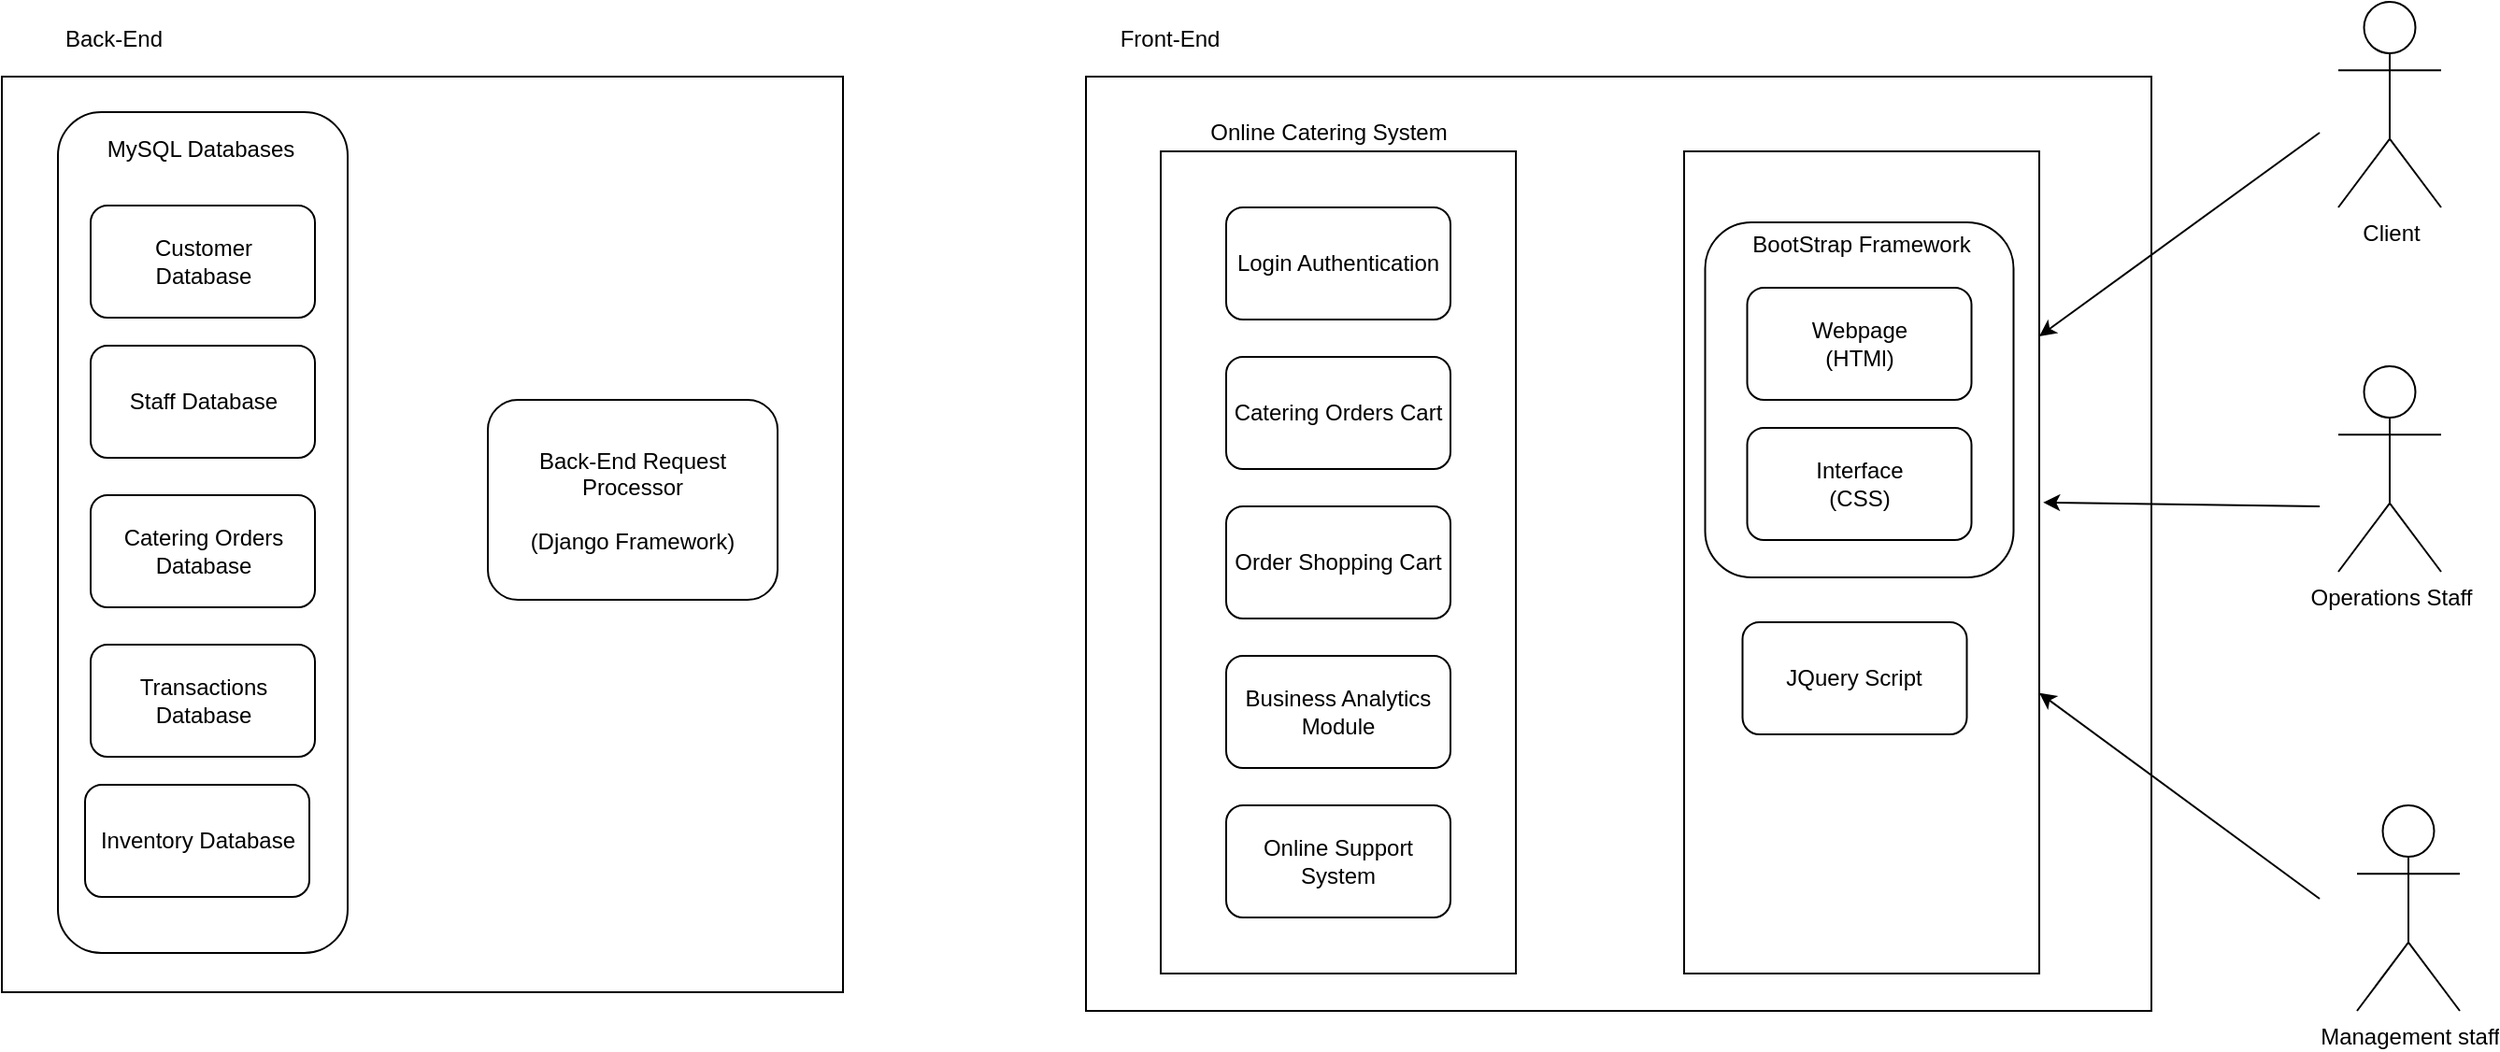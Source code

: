 <mxfile version="13.6.10" type="github">
  <diagram id="Uiol1SnUfE1j45obXhNL" name="Page-1">
    <mxGraphModel dx="2842" dy="898" grid="1" gridSize="10" guides="1" tooltips="1" connect="1" arrows="1" fold="1" page="1" pageScale="1" pageWidth="1169" pageHeight="827" math="0" shadow="0">
      <root>
        <mxCell id="0" />
        <mxCell id="1" parent="0" />
        <mxCell id="VPgzE5QrAe7zwuN9dMEH-3" value="" style="rounded=0;whiteSpace=wrap;html=1;" parent="1" vertex="1">
          <mxGeometry x="380" y="140" width="570" height="500" as="geometry" />
        </mxCell>
        <mxCell id="wQGJhoNylOPmHoqxIN_d-5" value="" style="rounded=0;whiteSpace=wrap;html=1;" vertex="1" parent="1">
          <mxGeometry x="700" y="180" width="190" height="440" as="geometry" />
        </mxCell>
        <mxCell id="2aSgEpUVukIeS3NCcZiI-8" value="" style="rounded=1;whiteSpace=wrap;html=1;" parent="1" vertex="1">
          <mxGeometry x="711.25" y="218" width="165" height="190" as="geometry" />
        </mxCell>
        <mxCell id="bI4hTeVT0tQoFy_GIRa0-6" value="" style="rounded=0;whiteSpace=wrap;html=1;" parent="1" vertex="1">
          <mxGeometry x="-200" y="140" width="450" height="490" as="geometry" />
        </mxCell>
        <mxCell id="2aSgEpUVukIeS3NCcZiI-6" value="" style="rounded=1;whiteSpace=wrap;html=1;" parent="1" vertex="1">
          <mxGeometry x="-170" y="159" width="155" height="450" as="geometry" />
        </mxCell>
        <mxCell id="bI4hTeVT0tQoFy_GIRa0-11" value="&lt;div&gt;Webpage&lt;/div&gt;&lt;div&gt;(HTMl)&lt;br&gt;&lt;/div&gt;" style="rounded=1;whiteSpace=wrap;html=1;" parent="1" vertex="1">
          <mxGeometry x="733.75" y="253" width="120" height="60" as="geometry" />
        </mxCell>
        <mxCell id="bI4hTeVT0tQoFy_GIRa0-1" value="Front-End" style="text;html=1;strokeColor=none;fillColor=none;align=center;verticalAlign=middle;whiteSpace=wrap;rounded=0;" parent="1" vertex="1">
          <mxGeometry x="385" y="110" width="80" height="20" as="geometry" />
        </mxCell>
        <mxCell id="bI4hTeVT0tQoFy_GIRa0-7" value="" style="rounded=0;whiteSpace=wrap;html=1;" parent="1" vertex="1">
          <mxGeometry x="420" y="180" width="190" height="440" as="geometry" />
        </mxCell>
        <mxCell id="bI4hTeVT0tQoFy_GIRa0-4" value="Login Authentication" style="rounded=1;whiteSpace=wrap;html=1;" parent="1" vertex="1">
          <mxGeometry x="455" y="210" width="120" height="60" as="geometry" />
        </mxCell>
        <mxCell id="bI4hTeVT0tQoFy_GIRa0-8" value="&lt;div&gt;Back-End&lt;/div&gt;" style="text;html=1;strokeColor=none;fillColor=none;align=center;verticalAlign=middle;whiteSpace=wrap;rounded=0;" parent="1" vertex="1">
          <mxGeometry x="-180" y="110" width="80" height="20" as="geometry" />
        </mxCell>
        <mxCell id="bI4hTeVT0tQoFy_GIRa0-9" value="Online Catering System" style="text;html=1;strokeColor=none;fillColor=none;align=center;verticalAlign=middle;whiteSpace=wrap;rounded=0;" parent="1" vertex="1">
          <mxGeometry x="420" y="160" width="180" height="20" as="geometry" />
        </mxCell>
        <mxCell id="bI4hTeVT0tQoFy_GIRa0-10" value="&lt;div&gt;Customer &lt;br&gt;&lt;/div&gt;&lt;div&gt;Database&lt;br&gt;&lt;/div&gt;" style="rounded=1;whiteSpace=wrap;html=1;" parent="1" vertex="1">
          <mxGeometry x="-152.5" y="209" width="120" height="60" as="geometry" />
        </mxCell>
        <mxCell id="bI4hTeVT0tQoFy_GIRa0-12" value="Catering Orders Cart" style="rounded=1;whiteSpace=wrap;html=1;" parent="1" vertex="1">
          <mxGeometry x="455" y="290" width="120" height="60" as="geometry" />
        </mxCell>
        <mxCell id="bI4hTeVT0tQoFy_GIRa0-13" value="Staff Database" style="rounded=1;whiteSpace=wrap;html=1;" parent="1" vertex="1">
          <mxGeometry x="-152.5" y="284" width="120" height="60" as="geometry" />
        </mxCell>
        <mxCell id="bI4hTeVT0tQoFy_GIRa0-14" value="Client" style="shape=umlActor;verticalLabelPosition=bottom;verticalAlign=top;html=1;outlineConnect=0;" parent="1" vertex="1">
          <mxGeometry x="1050" y="100" width="55" height="110" as="geometry" />
        </mxCell>
        <mxCell id="bI4hTeVT0tQoFy_GIRa0-15" value="Operations Staff" style="shape=umlActor;verticalLabelPosition=bottom;verticalAlign=top;html=1;outlineConnect=0;" parent="1" vertex="1">
          <mxGeometry x="1050" y="295" width="55" height="110" as="geometry" />
        </mxCell>
        <mxCell id="bI4hTeVT0tQoFy_GIRa0-16" value="Management staff" style="shape=umlActor;verticalLabelPosition=bottom;verticalAlign=top;html=1;outlineConnect=0;" parent="1" vertex="1">
          <mxGeometry x="1060" y="530" width="55" height="110" as="geometry" />
        </mxCell>
        <mxCell id="bI4hTeVT0tQoFy_GIRa0-18" value="Order Shopping Cart" style="rounded=1;whiteSpace=wrap;html=1;" parent="1" vertex="1">
          <mxGeometry x="455" y="370" width="120" height="60" as="geometry" />
        </mxCell>
        <mxCell id="8wUuKGkAHpBmM9qBxKhN-5" value="" style="endArrow=classic;html=1;entryX=1;entryY=0.225;entryDx=0;entryDy=0;entryPerimeter=0;" parent="1" target="wQGJhoNylOPmHoqxIN_d-5" edge="1">
          <mxGeometry width="50" height="50" relative="1" as="geometry">
            <mxPoint x="1040" y="170" as="sourcePoint" />
            <mxPoint x="960" y="90" as="targetPoint" />
          </mxGeometry>
        </mxCell>
        <mxCell id="8wUuKGkAHpBmM9qBxKhN-6" value="" style="endArrow=classic;html=1;entryX=1.011;entryY=0.427;entryDx=0;entryDy=0;entryPerimeter=0;" parent="1" target="wQGJhoNylOPmHoqxIN_d-5" edge="1">
          <mxGeometry width="50" height="50" relative="1" as="geometry">
            <mxPoint x="1040" y="370" as="sourcePoint" />
            <mxPoint x="1030" y="570" as="targetPoint" />
          </mxGeometry>
        </mxCell>
        <mxCell id="8wUuKGkAHpBmM9qBxKhN-7" value="" style="endArrow=classic;html=1;" parent="1" target="wQGJhoNylOPmHoqxIN_d-5" edge="1">
          <mxGeometry width="50" height="50" relative="1" as="geometry">
            <mxPoint x="1040" y="580" as="sourcePoint" />
            <mxPoint x="960" y="610" as="targetPoint" />
          </mxGeometry>
        </mxCell>
        <mxCell id="8wUuKGkAHpBmM9qBxKhN-11" value="&lt;div&gt;Interface&lt;/div&gt;&lt;div&gt;(CSS)&lt;br&gt;&lt;/div&gt;" style="rounded=1;whiteSpace=wrap;html=1;" parent="1" vertex="1">
          <mxGeometry x="733.75" y="328" width="120" height="60" as="geometry" />
        </mxCell>
        <mxCell id="8wUuKGkAHpBmM9qBxKhN-12" value="JQuery Script" style="rounded=1;whiteSpace=wrap;html=1;" parent="1" vertex="1">
          <mxGeometry x="731.25" y="432" width="120" height="60" as="geometry" />
        </mxCell>
        <mxCell id="2aSgEpUVukIeS3NCcZiI-1" value="Business Analytics Module" style="rounded=1;whiteSpace=wrap;html=1;" parent="1" vertex="1">
          <mxGeometry x="455" y="450" width="120" height="60" as="geometry" />
        </mxCell>
        <mxCell id="2aSgEpUVukIeS3NCcZiI-2" value="Catering Orders Database" style="rounded=1;whiteSpace=wrap;html=1;" parent="1" vertex="1">
          <mxGeometry x="-152.5" y="364" width="120" height="60" as="geometry" />
        </mxCell>
        <mxCell id="2aSgEpUVukIeS3NCcZiI-3" value="Transactions Database" style="rounded=1;whiteSpace=wrap;html=1;" parent="1" vertex="1">
          <mxGeometry x="-152.5" y="444" width="120" height="60" as="geometry" />
        </mxCell>
        <mxCell id="2aSgEpUVukIeS3NCcZiI-7" value="MySQL Databases" style="text;html=1;strokeColor=none;fillColor=none;align=center;verticalAlign=middle;whiteSpace=wrap;rounded=0;" parent="1" vertex="1">
          <mxGeometry x="-152.5" y="169" width="117" height="20" as="geometry" />
        </mxCell>
        <mxCell id="2aSgEpUVukIeS3NCcZiI-10" value="BootStrap Framework" style="text;html=1;strokeColor=none;fillColor=none;align=center;verticalAlign=middle;whiteSpace=wrap;rounded=0;" parent="1" vertex="1">
          <mxGeometry x="731.25" y="220" width="127.5" height="20" as="geometry" />
        </mxCell>
        <mxCell id="2aSgEpUVukIeS3NCcZiI-11" value="Online Support System" style="rounded=1;whiteSpace=wrap;html=1;" parent="1" vertex="1">
          <mxGeometry x="455" y="530" width="120" height="60" as="geometry" />
        </mxCell>
        <mxCell id="wQGJhoNylOPmHoqxIN_d-6" value="Inventory Database" style="rounded=1;whiteSpace=wrap;html=1;" vertex="1" parent="1">
          <mxGeometry x="-155.5" y="519" width="120" height="60" as="geometry" />
        </mxCell>
        <mxCell id="wQGJhoNylOPmHoqxIN_d-9" value="&lt;div&gt;Back-End Request Processor&lt;/div&gt;&lt;div&gt;&lt;br&gt;&lt;/div&gt;&lt;div&gt;(Django Framework)&lt;br&gt;&lt;/div&gt;" style="rounded=1;whiteSpace=wrap;html=1;" vertex="1" parent="1">
          <mxGeometry x="60" y="313" width="155" height="107" as="geometry" />
        </mxCell>
      </root>
    </mxGraphModel>
  </diagram>
</mxfile>
